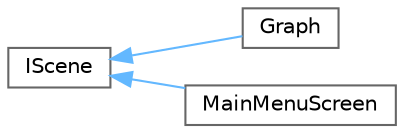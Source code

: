 digraph "Graphical Class Hierarchy"
{
 // LATEX_PDF_SIZE
  bgcolor="transparent";
  edge [fontname=Helvetica,fontsize=10,labelfontname=Helvetica,labelfontsize=10];
  node [fontname=Helvetica,fontsize=10,shape=box,height=0.2,width=0.4];
  rankdir="LR";
  Node0 [id="Node000000",label="IScene",height=0.2,width=0.4,color="grey40", fillcolor="white", style="filled",URL="$classIScene.html",tooltip=" "];
  Node0 -> Node1 [id="edge57_Node000000_Node000001",dir="back",color="steelblue1",style="solid",tooltip=" "];
  Node1 [id="Node000001",label="Graph",height=0.2,width=0.4,color="grey40", fillcolor="white", style="filled",URL="$classGraph.html",tooltip=" "];
  Node0 -> Node2 [id="edge58_Node000000_Node000002",dir="back",color="steelblue1",style="solid",tooltip=" "];
  Node2 [id="Node000002",label="MainMenuScreen",height=0.2,width=0.4,color="grey40", fillcolor="white", style="filled",URL="$classMainMenuScreen.html",tooltip=" "];
}
